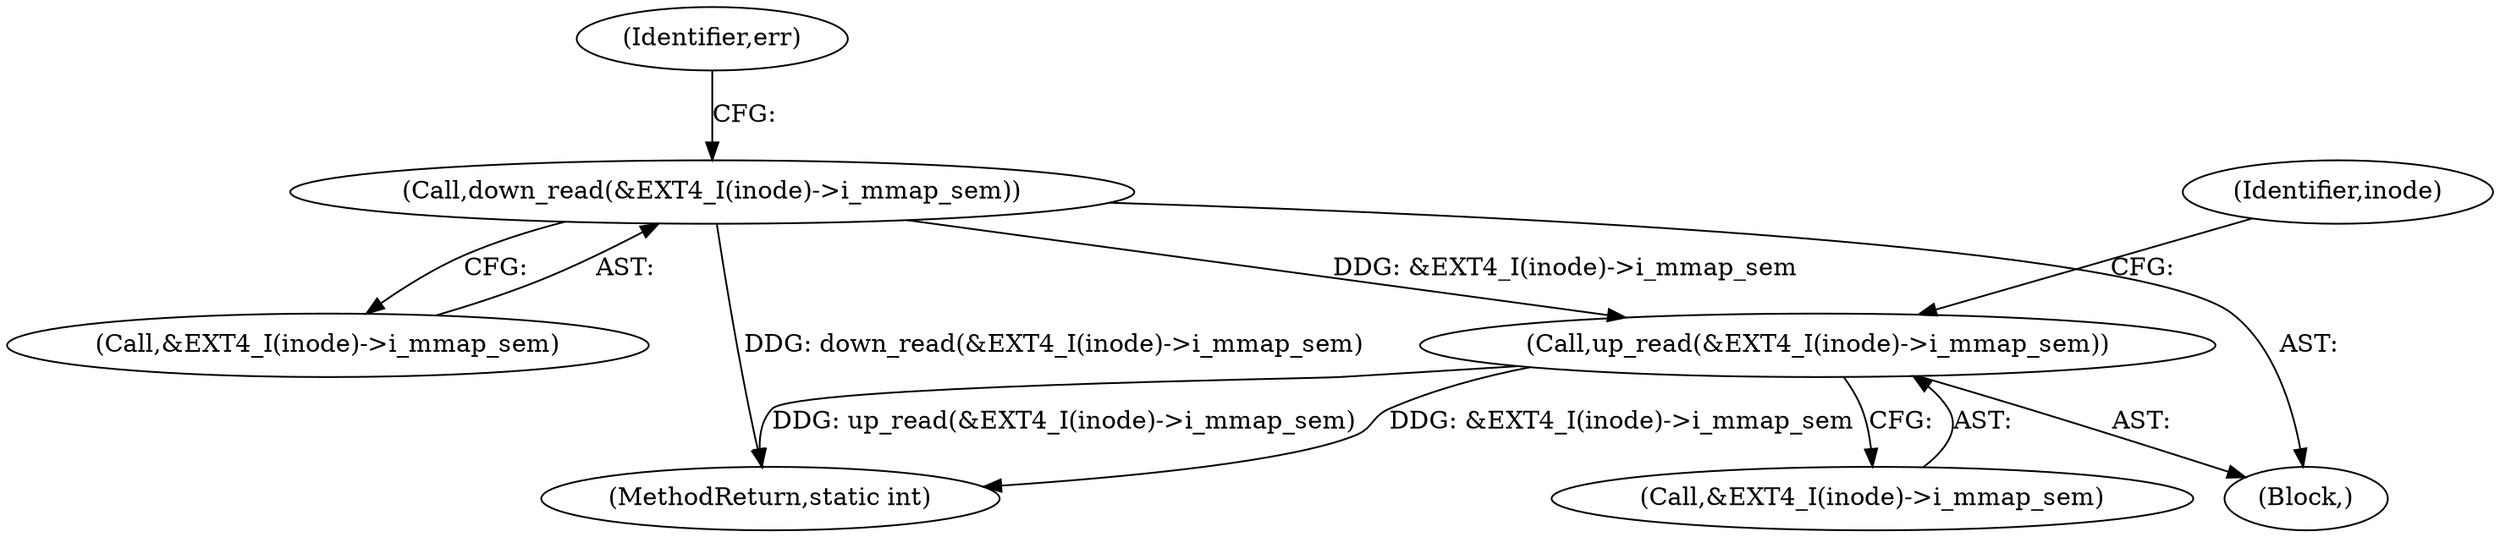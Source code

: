 digraph "0_linux_ea3d7209ca01da209cda6f0dea8be9cc4b7a933b_3@API" {
"1000134" [label="(Call,up_read(&EXT4_I(inode)->i_mmap_sem))"];
"1000121" [label="(Call,down_read(&EXT4_I(inode)->i_mmap_sem))"];
"1000134" [label="(Call,up_read(&EXT4_I(inode)->i_mmap_sem))"];
"1000142" [label="(Identifier,inode)"];
"1000122" [label="(Call,&EXT4_I(inode)->i_mmap_sem)"];
"1000128" [label="(Identifier,err)"];
"1000146" [label="(MethodReturn,static int)"];
"1000104" [label="(Block,)"];
"1000135" [label="(Call,&EXT4_I(inode)->i_mmap_sem)"];
"1000121" [label="(Call,down_read(&EXT4_I(inode)->i_mmap_sem))"];
"1000134" -> "1000104"  [label="AST: "];
"1000134" -> "1000135"  [label="CFG: "];
"1000135" -> "1000134"  [label="AST: "];
"1000142" -> "1000134"  [label="CFG: "];
"1000134" -> "1000146"  [label="DDG: up_read(&EXT4_I(inode)->i_mmap_sem)"];
"1000134" -> "1000146"  [label="DDG: &EXT4_I(inode)->i_mmap_sem"];
"1000121" -> "1000134"  [label="DDG: &EXT4_I(inode)->i_mmap_sem"];
"1000121" -> "1000104"  [label="AST: "];
"1000121" -> "1000122"  [label="CFG: "];
"1000122" -> "1000121"  [label="AST: "];
"1000128" -> "1000121"  [label="CFG: "];
"1000121" -> "1000146"  [label="DDG: down_read(&EXT4_I(inode)->i_mmap_sem)"];
}
